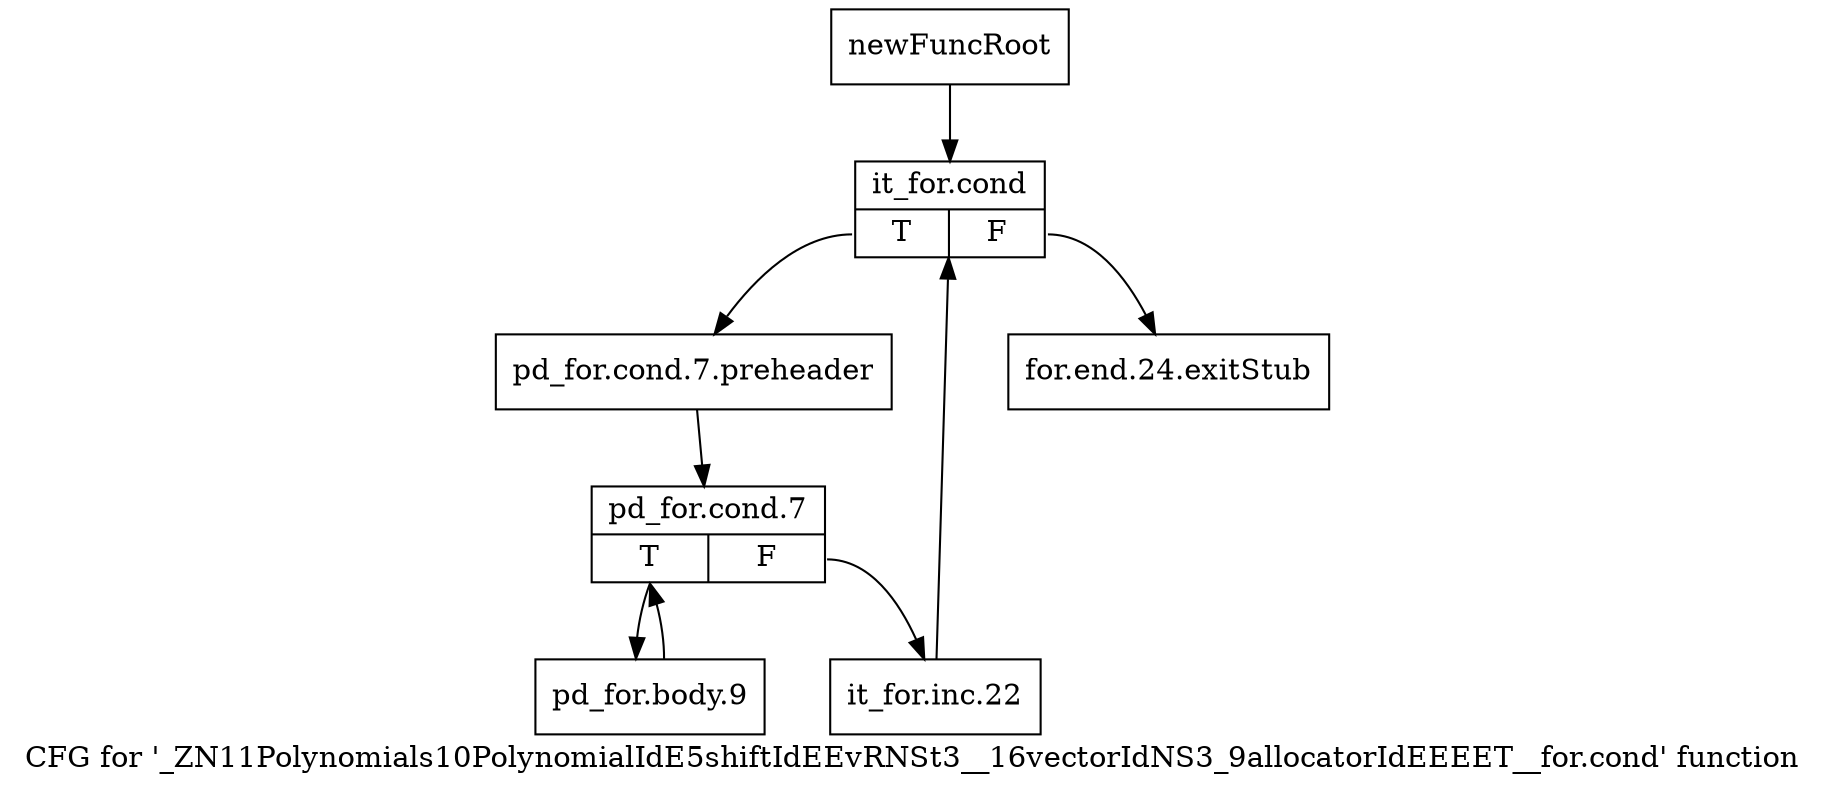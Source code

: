digraph "CFG for '_ZN11Polynomials10PolynomialIdE5shiftIdEEvRNSt3__16vectorIdNS3_9allocatorIdEEEET__for.cond' function" {
	label="CFG for '_ZN11Polynomials10PolynomialIdE5shiftIdEEvRNSt3__16vectorIdNS3_9allocatorIdEEEET__for.cond' function";

	Node0x9622a50 [shape=record,label="{newFuncRoot}"];
	Node0x9622a50 -> Node0x9622af0;
	Node0x9622aa0 [shape=record,label="{for.end.24.exitStub}"];
	Node0x9622af0 [shape=record,label="{it_for.cond|{<s0>T|<s1>F}}"];
	Node0x9622af0:s0 -> Node0x9622b40;
	Node0x9622af0:s1 -> Node0x9622aa0;
	Node0x9622b40 [shape=record,label="{pd_for.cond.7.preheader}"];
	Node0x9622b40 -> Node0x9622b90;
	Node0x9622b90 [shape=record,label="{pd_for.cond.7|{<s0>T|<s1>F}}"];
	Node0x9622b90:s0 -> Node0x9622c30;
	Node0x9622b90:s1 -> Node0x9622be0;
	Node0x9622be0 [shape=record,label="{it_for.inc.22}"];
	Node0x9622be0 -> Node0x9622af0;
	Node0x9622c30 [shape=record,label="{pd_for.body.9}"];
	Node0x9622c30 -> Node0x9622b90;
}
